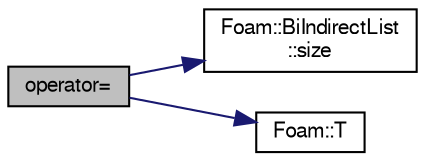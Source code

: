 digraph "operator="
{
  bgcolor="transparent";
  edge [fontname="FreeSans",fontsize="10",labelfontname="FreeSans",labelfontsize="10"];
  node [fontname="FreeSans",fontsize="10",shape=record];
  rankdir="LR";
  Node1 [label="operator=",height=0.2,width=0.4,color="black", fillcolor="grey75", style="filled" fontcolor="black"];
  Node1 -> Node2 [color="midnightblue",fontsize="10",style="solid",fontname="FreeSans"];
  Node2 [label="Foam::BiIndirectList\l::size",height=0.2,width=0.4,color="black",URL="$a00120.html#a723361dc2020160f5492e8fe2d09fa44",tooltip="Return the number of elements in the list. "];
  Node1 -> Node3 [color="midnightblue",fontsize="10",style="solid",fontname="FreeSans"];
  Node3 [label="Foam::T",height=0.2,width=0.4,color="black",URL="$a10237.html#ae57fda0abb14bb0944947c463c6e09d4"];
}
